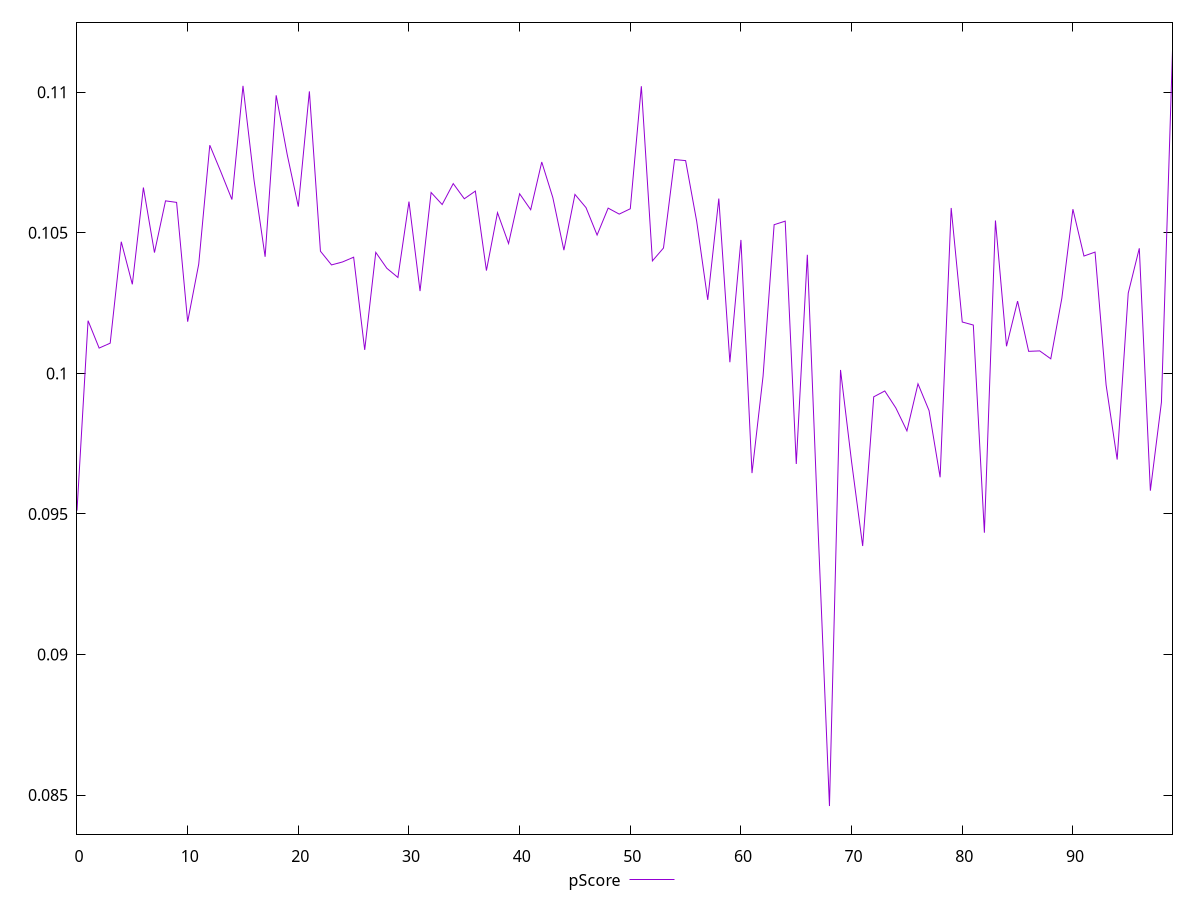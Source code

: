 reset

$pScore <<EOF
0 0.0951161243095181
1 0.10187529358298442
2 0.10090051077209478
3 0.10107564446757233
4 0.1046838074035108
5 0.10316882049400516
6 0.10661322078097812
7 0.10429789623379898
8 0.1061387167661545
9 0.10608376777607575
10 0.10183945818864687
11 0.1038873117317975
12 0.10811834197718073
13 0.10717068244009564
14 0.1061856864314033
15 0.11022936775125763
16 0.10687064024439852
17 0.10414888439901782
18 0.10989300438576743
19 0.10777846296250415
20 0.1059339334587836
21 0.11003445253029293
22 0.10434674306558955
23 0.10385936108520388
24 0.10396537650356158
25 0.10413430821469388
26 0.10083572197567503
27 0.10430575433875716
28 0.10373947912835274
29 0.1034130544833225
30 0.10611307839114342
31 0.10292820606355924
32 0.10643644220182463
33 0.10600756781596782
34 0.10675230861220208
35 0.10621240569226964
36 0.1064859863124975
37 0.10365855979650385
38 0.1057181256904437
39 0.10462005217755432
40 0.10639014450205925
41 0.10582304885903665
42 0.10752046561227468
43 0.10625526598226043
44 0.10438505469209453
45 0.10636729345603263
46 0.10589670779108301
47 0.1049221985339906
48 0.10588017792947318
49 0.10566720642649485
50 0.10585665493665208
51 0.11021680455195271
52 0.10400197572682396
53 0.10446047496654504
54 0.10760788000215299
55 0.10757002604707105
56 0.10541179403796685
57 0.10261579778584295
58 0.10621871669984445
59 0.10039637937220586
60 0.10474817601808856
61 0.09645320448447176
62 0.09990366573453724
63 0.10529050443227134
64 0.1054173430189157
65 0.0967784237157524
66 0.10421955515276143
67 0.09419285296620317
68 0.08460818153841909
69 0.10012291175514687
70 0.09685322170359412
71 0.09385805715351786
72 0.09916692320357623
73 0.09937463089227344
74 0.09876943156446394
75 0.09795502701564651
76 0.0996290731924816
77 0.09867650317496623
78 0.09630431170056142
79 0.10588524928254273
80 0.10182823439634525
81 0.10171997609096972
82 0.0943326168501516
83 0.1054387024449116
84 0.100965231582621
85 0.10257187112286009
86 0.10078465456739838
87 0.10080029689986847
88 0.10051891852407224
89 0.10267431159788154
90 0.10584199861754762
91 0.10417511409749514
92 0.10431568256587537
93 0.09958818401795522
94 0.09693465142892671
95 0.10285728741442396
96 0.10445085941379306
97 0.0958272227725201
98 0.09897303891304565
99 0.11149117720453477
EOF

set key outside below
set xrange [0:99]
set yrange [0.08360818153841909:0.11249117720453478]
set trange [0.08360818153841909:0.11249117720453478]
set terminal svg size 640, 500 enhanced background rgb 'white'
set output "report_00018_2021-02-10T15-25-16.877Z/interactive/samples/pages+cached/pScore/values.svg"

plot $pScore title "pScore" with line

reset
